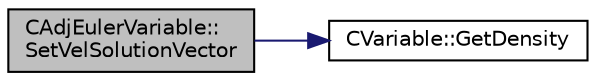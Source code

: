 digraph "CAdjEulerVariable::SetVelSolutionVector"
{
 // LATEX_PDF_SIZE
  edge [fontname="Helvetica",fontsize="10",labelfontname="Helvetica",labelfontsize="10"];
  node [fontname="Helvetica",fontsize="10",shape=record];
  rankdir="LR";
  Node1 [label="CAdjEulerVariable::\lSetVelSolutionVector",height=0.2,width=0.4,color="black", fillcolor="grey75", style="filled", fontcolor="black",tooltip="Specify a vector to set the velocity components of the solution. Multiplied by density for compressib..."];
  Node1 -> Node2 [color="midnightblue",fontsize="10",style="solid",fontname="Helvetica"];
  Node2 [label="CVariable::GetDensity",height=0.2,width=0.4,color="black", fillcolor="white", style="filled",URL="$classCVariable.html#a4892ca545884011b7903a8e35c43b43f",tooltip="A virtual member."];
}
